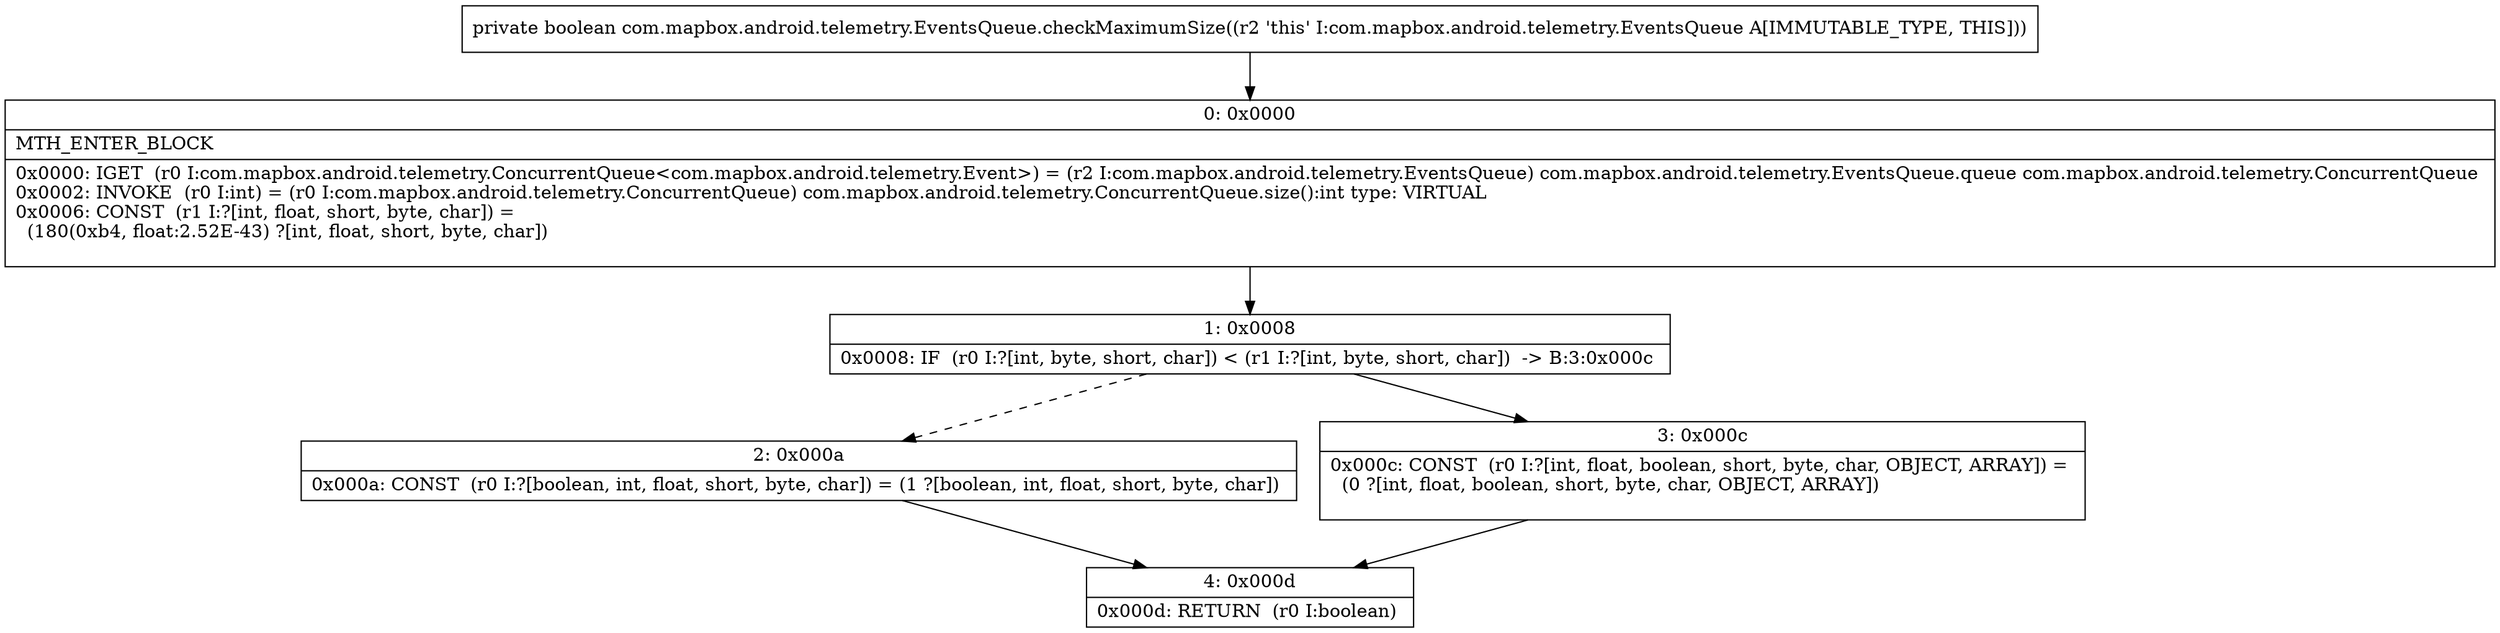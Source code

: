 digraph "CFG forcom.mapbox.android.telemetry.EventsQueue.checkMaximumSize()Z" {
Node_0 [shape=record,label="{0\:\ 0x0000|MTH_ENTER_BLOCK\l|0x0000: IGET  (r0 I:com.mapbox.android.telemetry.ConcurrentQueue\<com.mapbox.android.telemetry.Event\>) = (r2 I:com.mapbox.android.telemetry.EventsQueue) com.mapbox.android.telemetry.EventsQueue.queue com.mapbox.android.telemetry.ConcurrentQueue \l0x0002: INVOKE  (r0 I:int) = (r0 I:com.mapbox.android.telemetry.ConcurrentQueue) com.mapbox.android.telemetry.ConcurrentQueue.size():int type: VIRTUAL \l0x0006: CONST  (r1 I:?[int, float, short, byte, char]) = \l  (180(0xb4, float:2.52E\-43) ?[int, float, short, byte, char])\l \l}"];
Node_1 [shape=record,label="{1\:\ 0x0008|0x0008: IF  (r0 I:?[int, byte, short, char]) \< (r1 I:?[int, byte, short, char])  \-\> B:3:0x000c \l}"];
Node_2 [shape=record,label="{2\:\ 0x000a|0x000a: CONST  (r0 I:?[boolean, int, float, short, byte, char]) = (1 ?[boolean, int, float, short, byte, char]) \l}"];
Node_3 [shape=record,label="{3\:\ 0x000c|0x000c: CONST  (r0 I:?[int, float, boolean, short, byte, char, OBJECT, ARRAY]) = \l  (0 ?[int, float, boolean, short, byte, char, OBJECT, ARRAY])\l \l}"];
Node_4 [shape=record,label="{4\:\ 0x000d|0x000d: RETURN  (r0 I:boolean) \l}"];
MethodNode[shape=record,label="{private boolean com.mapbox.android.telemetry.EventsQueue.checkMaximumSize((r2 'this' I:com.mapbox.android.telemetry.EventsQueue A[IMMUTABLE_TYPE, THIS])) }"];
MethodNode -> Node_0;
Node_0 -> Node_1;
Node_1 -> Node_2[style=dashed];
Node_1 -> Node_3;
Node_2 -> Node_4;
Node_3 -> Node_4;
}

